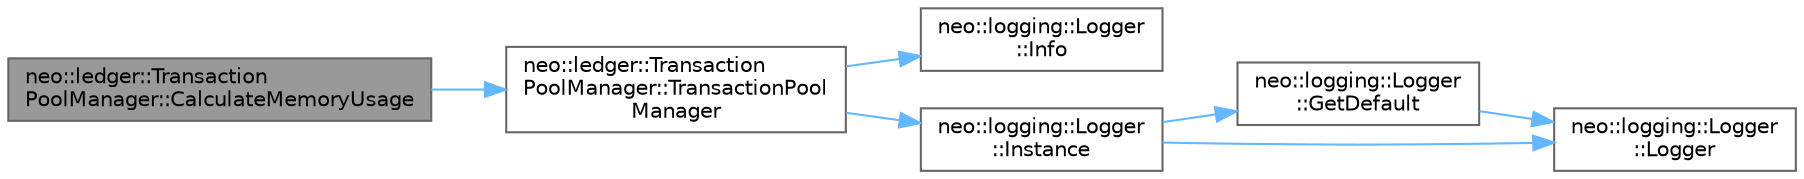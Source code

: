 digraph "neo::ledger::TransactionPoolManager::CalculateMemoryUsage"
{
 // LATEX_PDF_SIZE
  bgcolor="transparent";
  edge [fontname=Helvetica,fontsize=10,labelfontname=Helvetica,labelfontsize=10];
  node [fontname=Helvetica,fontsize=10,shape=box,height=0.2,width=0.4];
  rankdir="LR";
  Node1 [id="Node000001",label="neo::ledger::Transaction\lPoolManager::CalculateMemoryUsage",height=0.2,width=0.4,color="gray40", fillcolor="grey60", style="filled", fontcolor="black",tooltip="Calculate current memory usage."];
  Node1 -> Node2 [id="edge7_Node000001_Node000002",color="steelblue1",style="solid",tooltip=" "];
  Node2 [id="Node000002",label="neo::ledger::Transaction\lPoolManager::TransactionPool\lManager",height=0.2,width=0.4,color="grey40", fillcolor="white", style="filled",URL="$classneo_1_1ledger_1_1_transaction_pool_manager.html#a5c012846a1b7ae74a983e58b42a974cc",tooltip="Constructor with configuration."];
  Node2 -> Node3 [id="edge8_Node000002_Node000003",color="steelblue1",style="solid",tooltip=" "];
  Node3 [id="Node000003",label="neo::logging::Logger\l::Info",height=0.2,width=0.4,color="grey40", fillcolor="white", style="filled",URL="$classneo_1_1logging_1_1_logger.html#a7b9d24c31fd3a110a8abb3d32ab9e800",tooltip="Log an info message."];
  Node2 -> Node4 [id="edge9_Node000002_Node000004",color="steelblue1",style="solid",tooltip=" "];
  Node4 [id="Node000004",label="neo::logging::Logger\l::Instance",height=0.2,width=0.4,color="grey40", fillcolor="white", style="filled",URL="$classneo_1_1logging_1_1_logger.html#ae6d1d8d54985e37831b0f0e66b61be87",tooltip="Get the singleton logger instance (alias for GetDefault)"];
  Node4 -> Node5 [id="edge10_Node000004_Node000005",color="steelblue1",style="solid",tooltip=" "];
  Node5 [id="Node000005",label="neo::logging::Logger\l::GetDefault",height=0.2,width=0.4,color="grey40", fillcolor="white", style="filled",URL="$classneo_1_1logging_1_1_logger.html#abff18ad1faab25601174fa98b85159b9",tooltip="Get the default logger instance."];
  Node5 -> Node6 [id="edge11_Node000005_Node000006",color="steelblue1",style="solid",tooltip=" "];
  Node6 [id="Node000006",label="neo::logging::Logger\l::Logger",height=0.2,width=0.4,color="grey40", fillcolor="white", style="filled",URL="$classneo_1_1logging_1_1_logger.html#a8e3e3c0db70c7a54b526744fc406eb55",tooltip="Constructor."];
  Node4 -> Node6 [id="edge12_Node000004_Node000006",color="steelblue1",style="solid",tooltip=" "];
}
